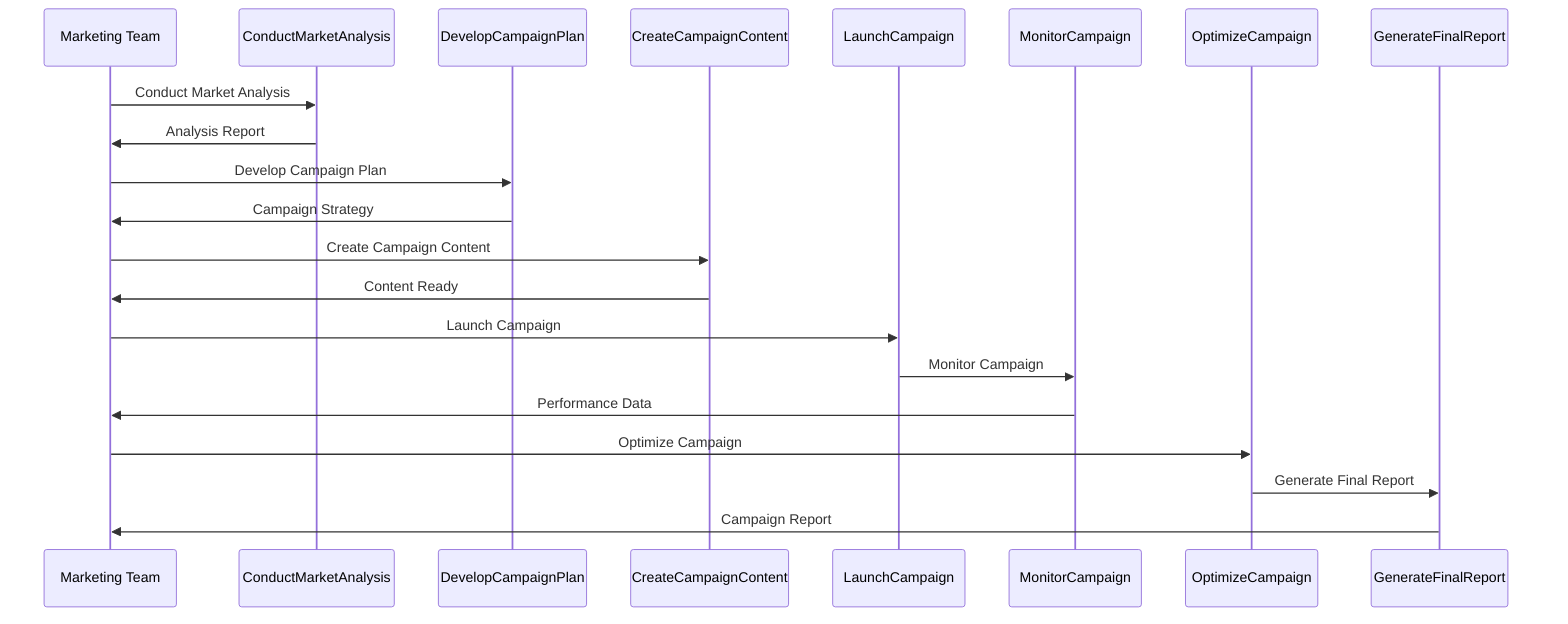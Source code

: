 sequenceDiagram
    participant MarketingTeam as Marketing Team

    MarketingTeam->>ConductMarketAnalysis: Conduct Market Analysis
    ConductMarketAnalysis->>MarketingTeam: Analysis Report
    MarketingTeam->>DevelopCampaignPlan: Develop Campaign Plan
    DevelopCampaignPlan->>MarketingTeam: Campaign Strategy
    MarketingTeam->>CreateCampaignContent: Create Campaign Content
    CreateCampaignContent->>MarketingTeam: Content Ready
    MarketingTeam->>LaunchCampaign: Launch Campaign
    LaunchCampaign->>MonitorCampaign: Monitor Campaign
    MonitorCampaign->>MarketingTeam: Performance Data
    MarketingTeam->>OptimizeCampaign: Optimize Campaign
    OptimizeCampaign->>GenerateFinalReport: Generate Final Report
    GenerateFinalReport->>MarketingTeam: Campaign Report